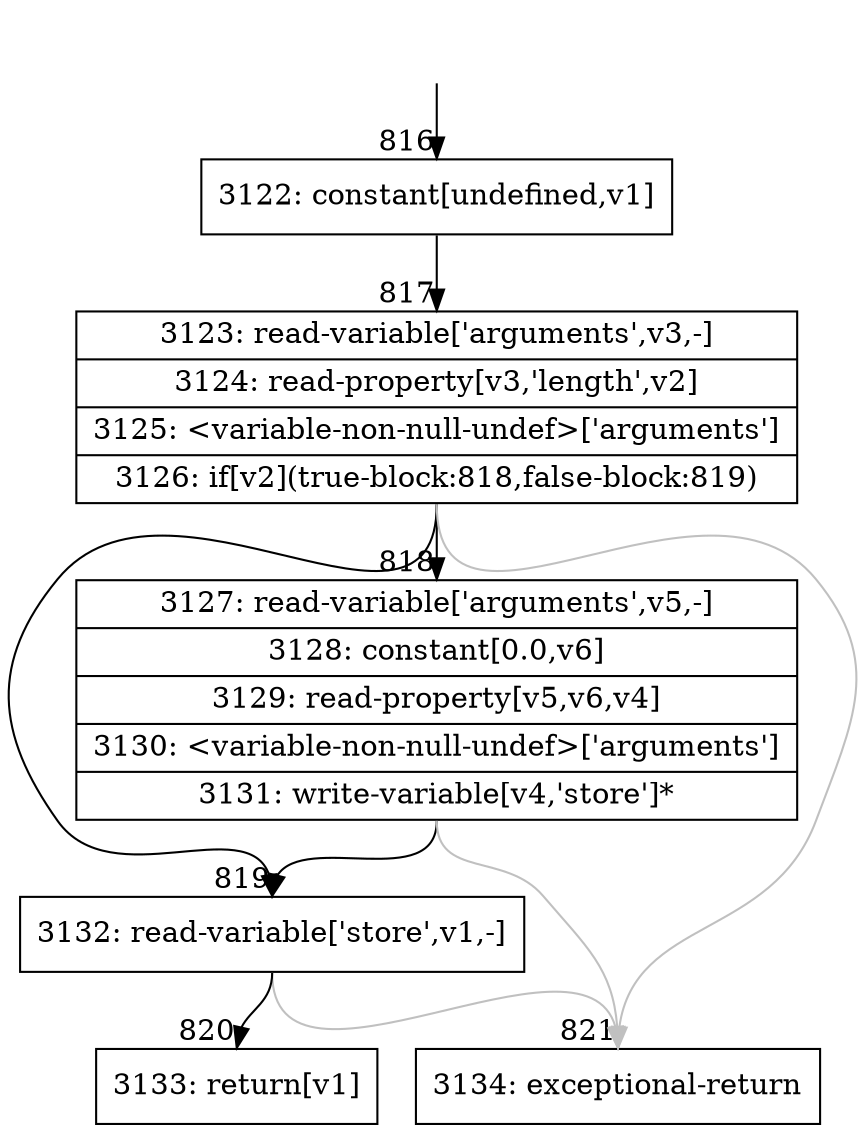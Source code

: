 digraph {
rankdir="TD"
BB_entry21[shape=none,label=""];
BB_entry21 -> BB816 [tailport=s, headport=n, headlabel="    816"]
BB816 [shape=record label="{3122: constant[undefined,v1]}" ] 
BB816 -> BB817 [tailport=s, headport=n, headlabel="      817"]
BB817 [shape=record label="{3123: read-variable['arguments',v3,-]|3124: read-property[v3,'length',v2]|3125: \<variable-non-null-undef\>['arguments']|3126: if[v2](true-block:818,false-block:819)}" ] 
BB817 -> BB818 [tailport=s, headport=n, headlabel="      818"]
BB817 -> BB819 [tailport=s, headport=n, headlabel="      819"]
BB817 -> BB821 [tailport=s, headport=n, color=gray, headlabel="      821"]
BB818 [shape=record label="{3127: read-variable['arguments',v5,-]|3128: constant[0.0,v6]|3129: read-property[v5,v6,v4]|3130: \<variable-non-null-undef\>['arguments']|3131: write-variable[v4,'store']*}" ] 
BB818 -> BB819 [tailport=s, headport=n]
BB818 -> BB821 [tailport=s, headport=n, color=gray]
BB819 [shape=record label="{3132: read-variable['store',v1,-]}" ] 
BB819 -> BB820 [tailport=s, headport=n, headlabel="      820"]
BB819 -> BB821 [tailport=s, headport=n, color=gray]
BB820 [shape=record label="{3133: return[v1]}" ] 
BB821 [shape=record label="{3134: exceptional-return}" ] 
//#$~ 531
}

